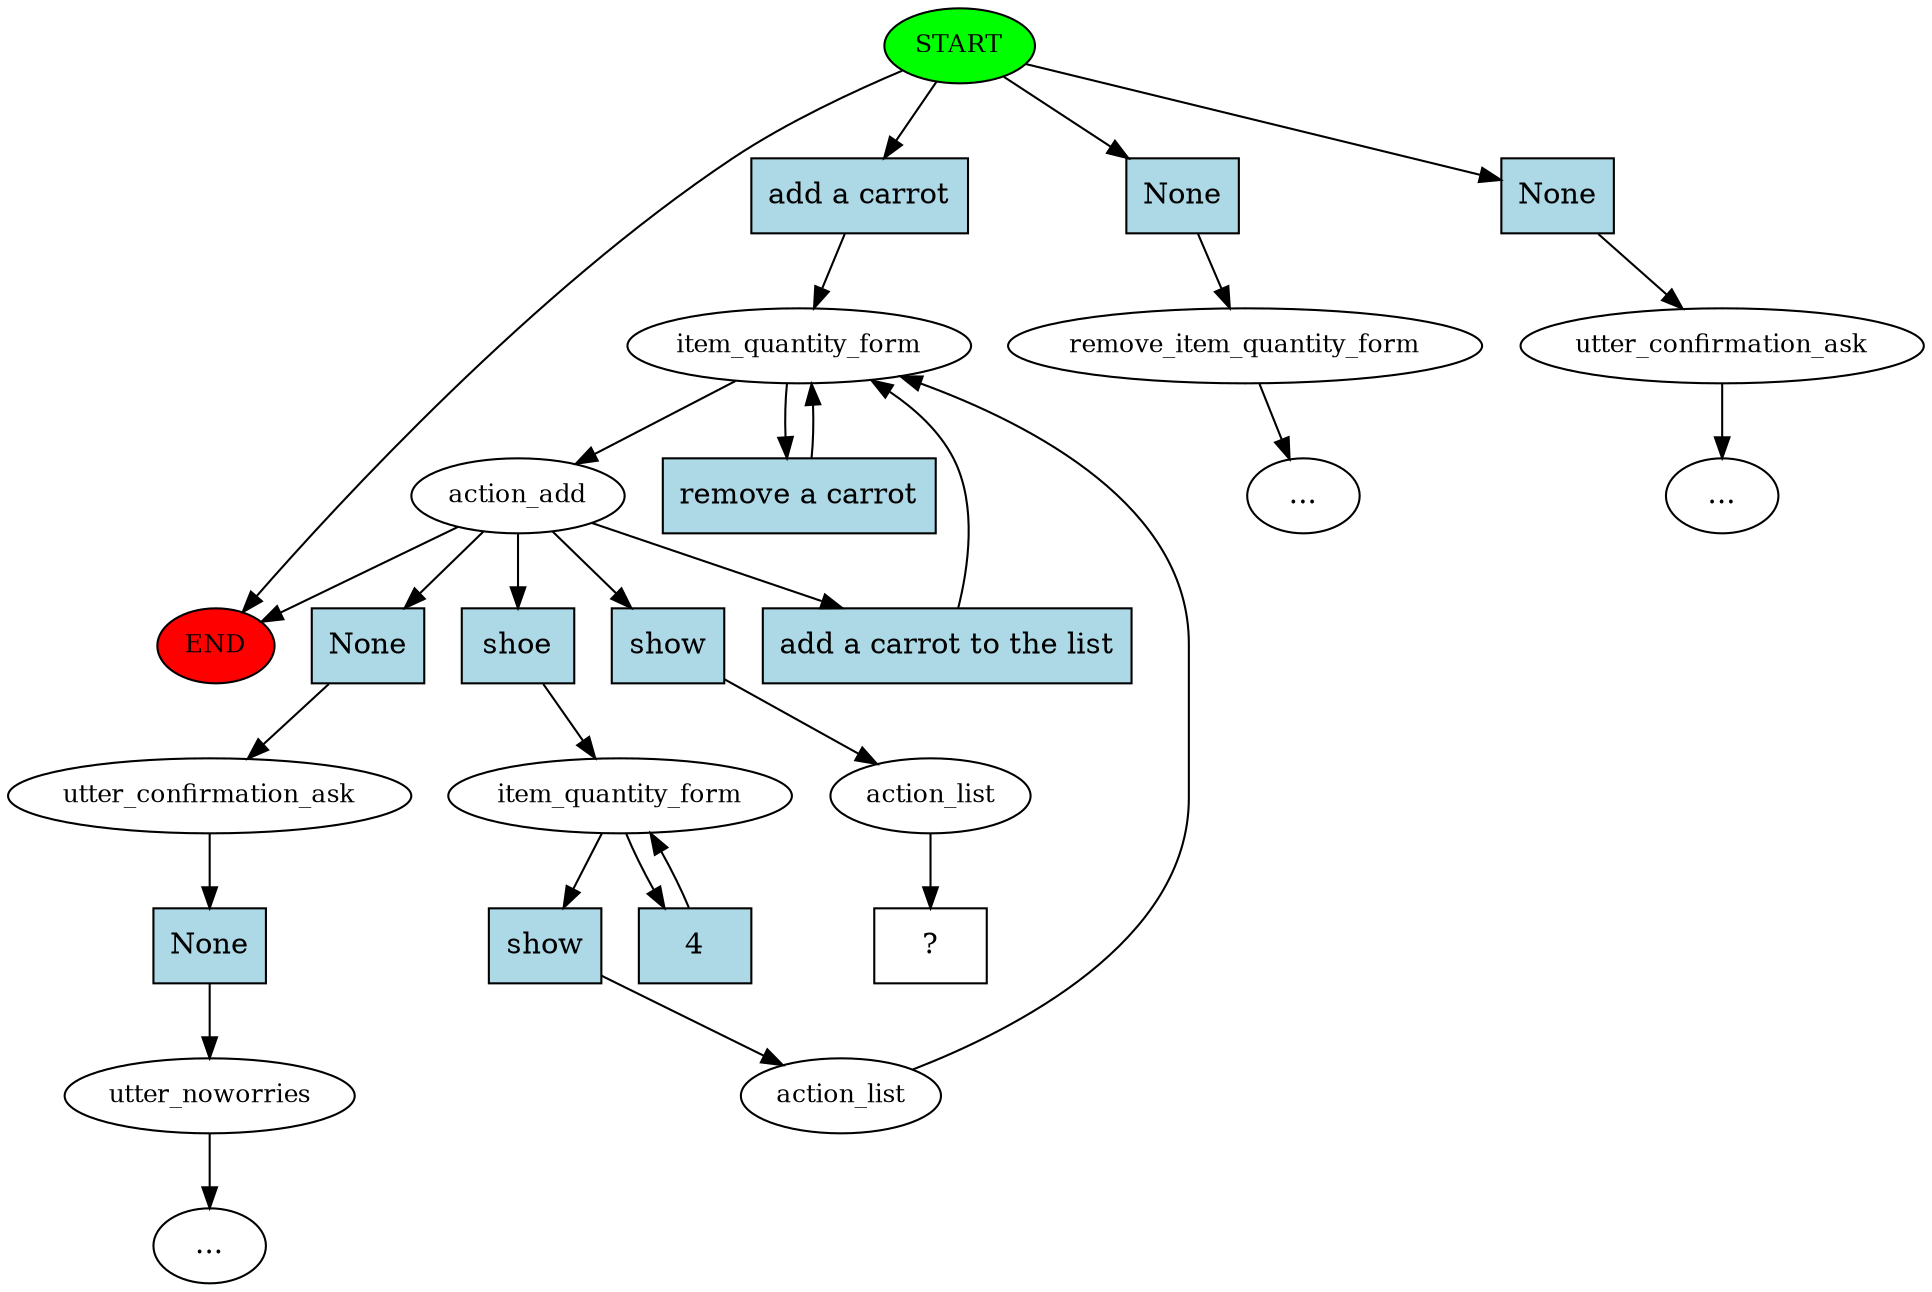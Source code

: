 digraph  {
0 [class="start active", fillcolor=green, fontsize=12, label=START, style=filled];
"-1" [class=end, fillcolor=red, fontsize=12, label=END, style=filled];
1 [class=active, fontsize=12, label=item_quantity_form];
2 [class=active, fontsize=12, label=action_add];
3 [class="", fontsize=12, label=remove_item_quantity_form];
"-3" [class=ellipsis, label="..."];
4 [class="", fontsize=12, label=utter_confirmation_ask];
"-5" [class=ellipsis, label="..."];
8 [class="", fontsize=12, label=utter_confirmation_ask];
9 [class="", fontsize=12, label=utter_noworries];
"-6" [class=ellipsis, label="..."];
14 [class=active, fontsize=12, label=item_quantity_form];
16 [class=active, fontsize=12, label=action_list];
20 [class=active, fontsize=12, label=action_list];
21 [class="intent dashed active", label="  ?  ", shape=rect];
22 [class="intent active", fillcolor=lightblue, label="add a carrot", shape=rect, style=filled];
23 [class=intent, fillcolor=lightblue, label=None, shape=rect, style=filled];
24 [class=intent, fillcolor=lightblue, label=None, shape=rect, style=filled];
25 [class="intent active", fillcolor=lightblue, label="remove a carrot", shape=rect, style=filled];
26 [class=intent, fillcolor=lightblue, label=None, shape=rect, style=filled];
27 [class="intent active", fillcolor=lightblue, label="add a carrot to the list", shape=rect, style=filled];
28 [class="intent active", fillcolor=lightblue, label=shoe, shape=rect, style=filled];
29 [class="intent active", fillcolor=lightblue, label=show, shape=rect, style=filled];
30 [class=intent, fillcolor=lightblue, label=None, shape=rect, style=filled];
31 [class="intent active", fillcolor=lightblue, label=show, shape=rect, style=filled];
32 [class="intent active", fillcolor=lightblue, label=4, shape=rect, style=filled];
0 -> "-1"  [class="", key=NONE, label=""];
0 -> 22  [class=active, key=0];
0 -> 23  [class="", key=0];
0 -> 24  [class="", key=0];
1 -> 2  [class=active, key=NONE, label=""];
1 -> 25  [class=active, key=0];
2 -> "-1"  [class="", key=NONE, label=""];
2 -> 26  [class="", key=0];
2 -> 27  [class=active, key=0];
2 -> 28  [class=active, key=0];
2 -> 29  [class=active, key=0];
3 -> "-3"  [class="", key=NONE, label=""];
4 -> "-5"  [class="", key=NONE, label=""];
8 -> 30  [class="", key=0];
9 -> "-6"  [class="", key=NONE, label=""];
14 -> 31  [class=active, key=0];
14 -> 32  [class=active, key=0];
16 -> 1  [class=active, key=NONE, label=""];
20 -> 21  [class=active, key=NONE, label=""];
22 -> 1  [class=active, key=0];
23 -> 3  [class="", key=0];
24 -> 4  [class="", key=0];
25 -> 1  [class=active, key=0];
26 -> 8  [class="", key=0];
27 -> 1  [class=active, key=0];
28 -> 14  [class=active, key=0];
29 -> 20  [class=active, key=0];
30 -> 9  [class="", key=0];
31 -> 16  [class=active, key=0];
32 -> 14  [class=active, key=0];
}

